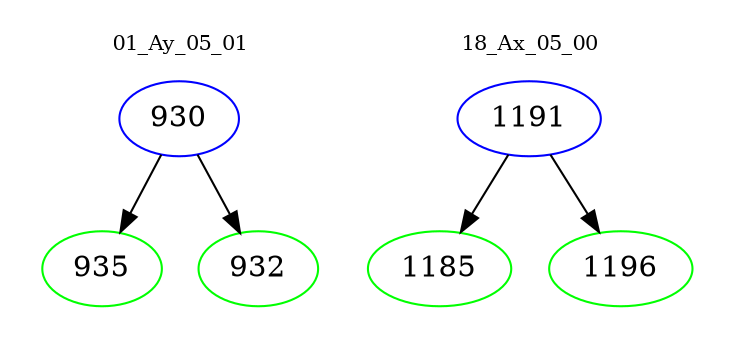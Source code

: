 digraph{
subgraph cluster_0 {
color = white
label = "01_Ay_05_01";
fontsize=10;
T0_930 [label="930", color="blue"]
T0_930 -> T0_935 [color="black"]
T0_935 [label="935", color="green"]
T0_930 -> T0_932 [color="black"]
T0_932 [label="932", color="green"]
}
subgraph cluster_1 {
color = white
label = "18_Ax_05_00";
fontsize=10;
T1_1191 [label="1191", color="blue"]
T1_1191 -> T1_1185 [color="black"]
T1_1185 [label="1185", color="green"]
T1_1191 -> T1_1196 [color="black"]
T1_1196 [label="1196", color="green"]
}
}
